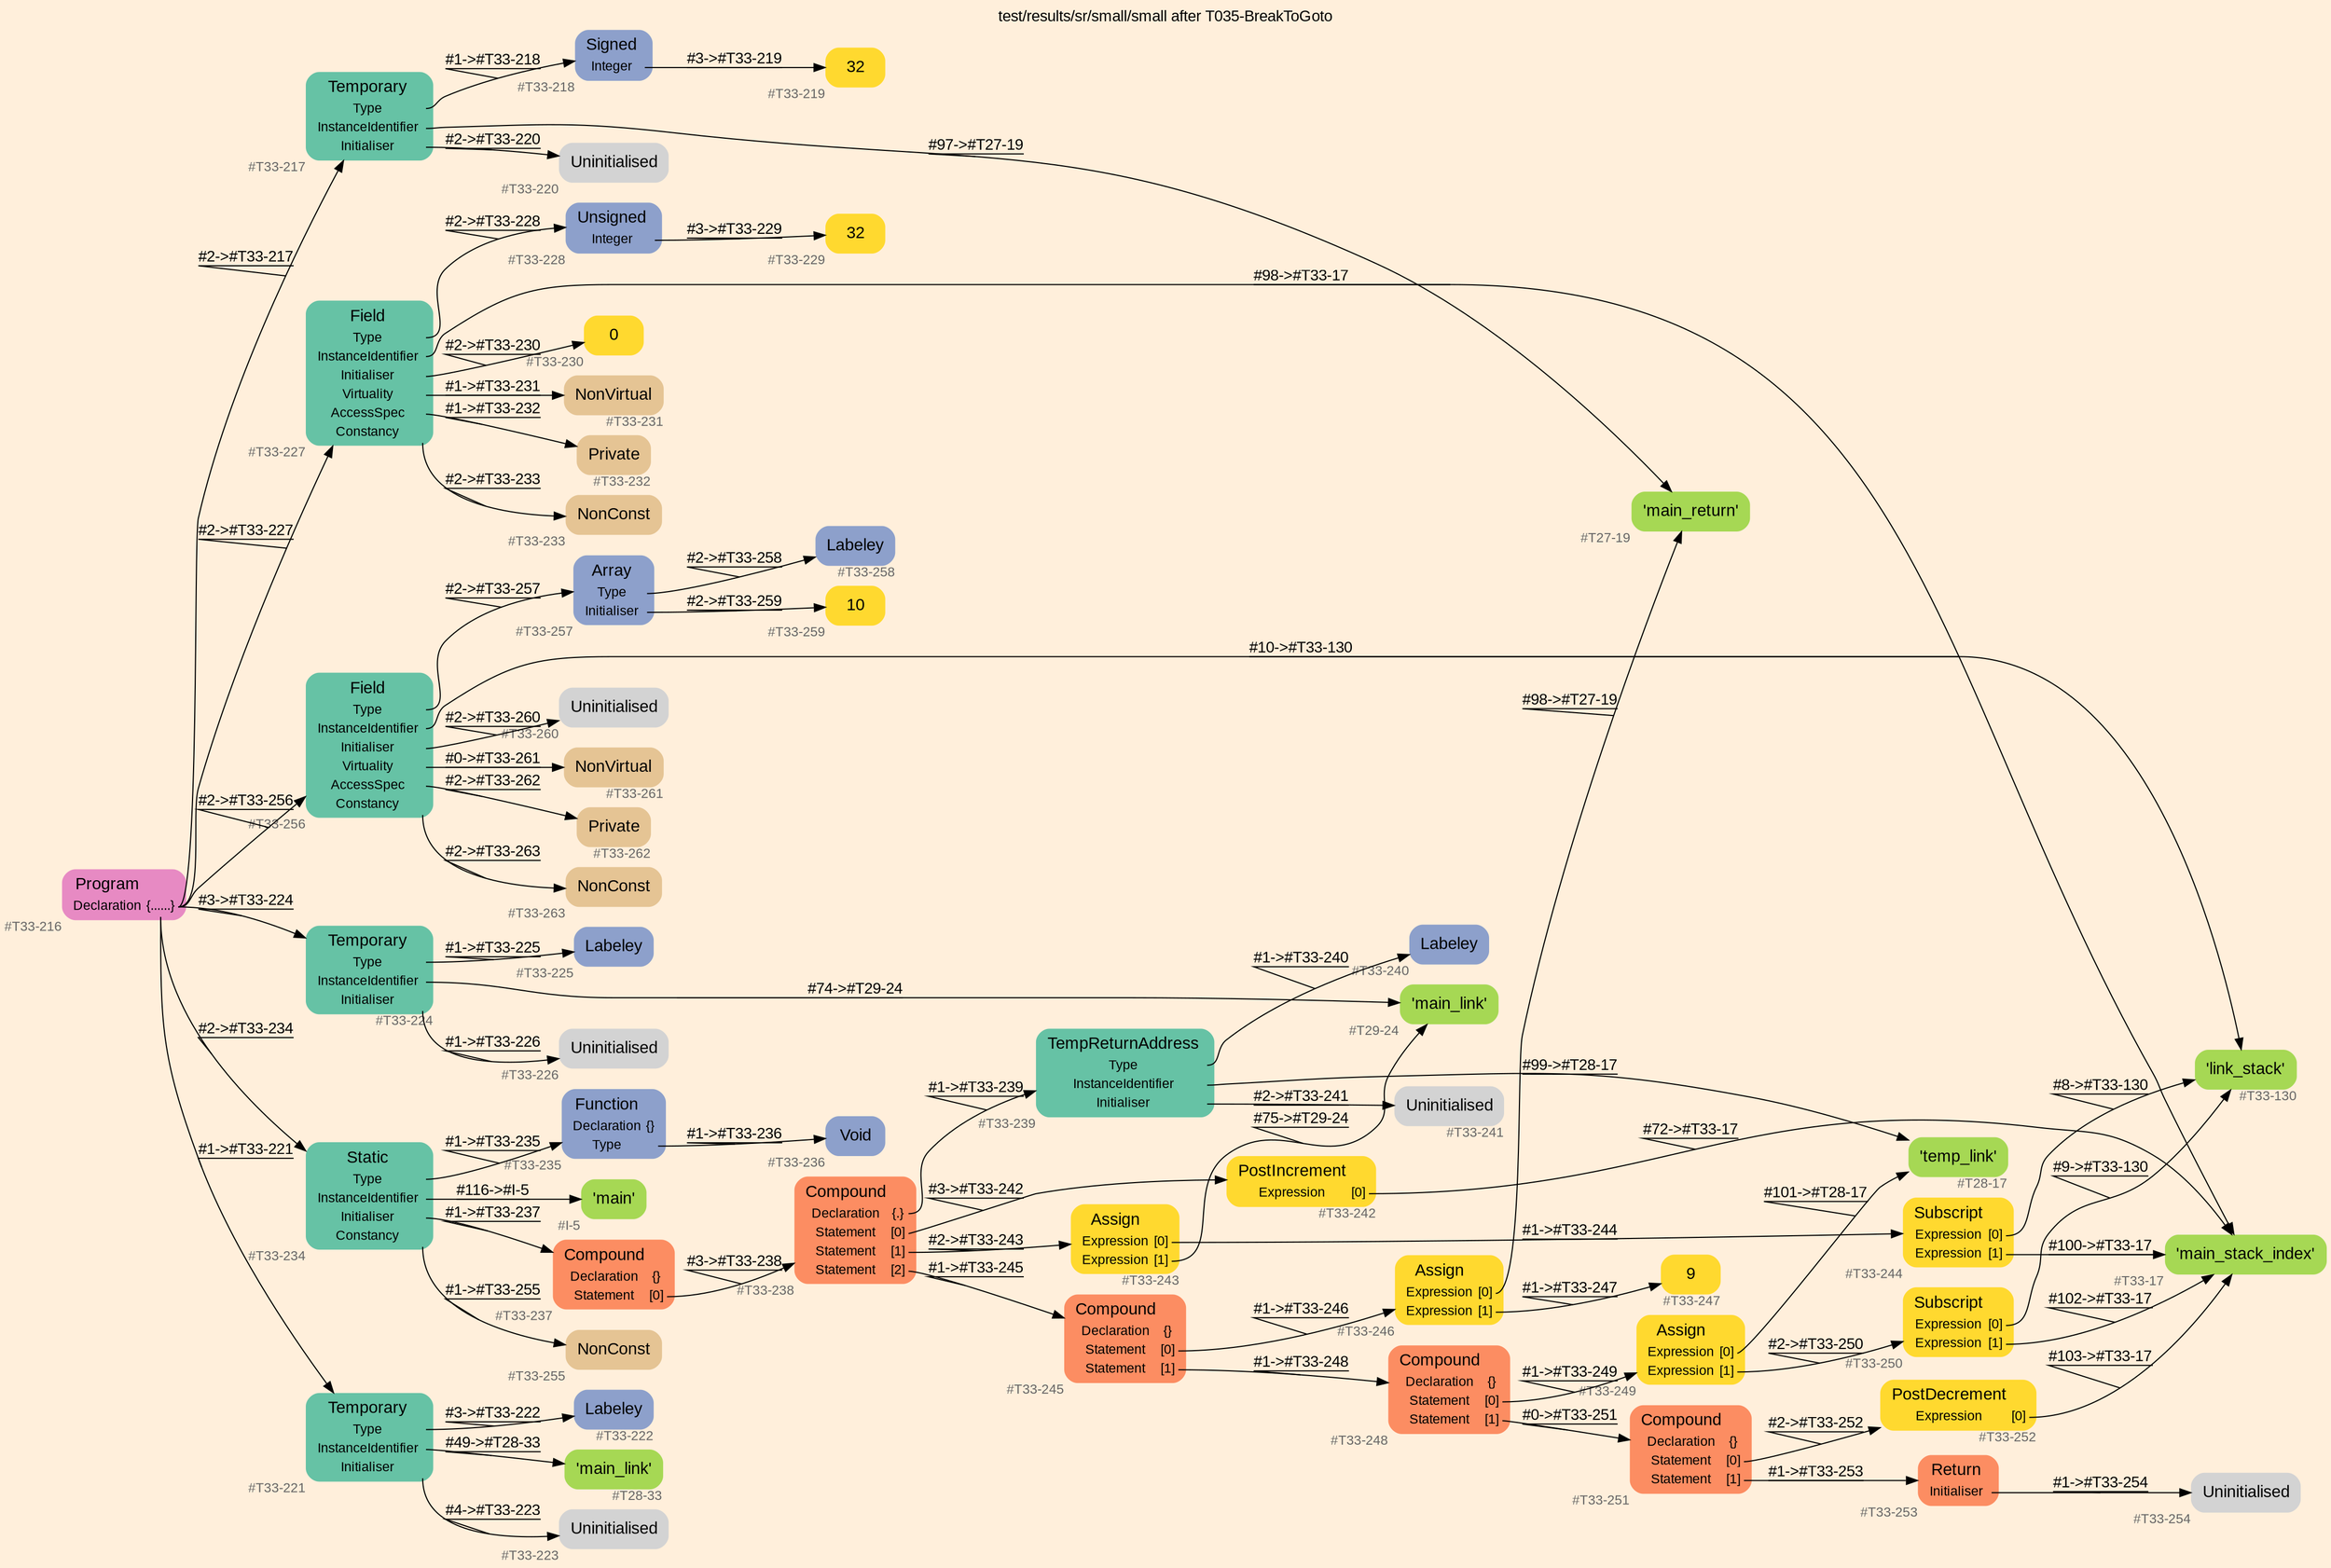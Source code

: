 digraph "test/results/sr/small/small after T035-BreakToGoto" {
label = "test/results/sr/small/small after T035-BreakToGoto"
labelloc = t
graph [
    rankdir = "LR"
    ranksep = 0.3
    bgcolor = antiquewhite1
    color = black
    fontcolor = black
    fontname = "Arial"
];
node [
    fontname = "Arial"
];
edge [
    fontname = "Arial"
];

// -------------------- node figure --------------------
// -------- block #T33-216 ----------
"#T33-216" [
    fillcolor = "/set28/4"
    xlabel = "#T33-216"
    fontsize = "12"
    fontcolor = grey40
    shape = "plaintext"
    label = <<TABLE BORDER="0" CELLBORDER="0" CELLSPACING="0">
     <TR><TD><FONT COLOR="black" POINT-SIZE="15">Program</FONT></TD></TR>
     <TR><TD><FONT COLOR="black" POINT-SIZE="12">Declaration</FONT></TD><TD PORT="port0"><FONT COLOR="black" POINT-SIZE="12">{......}</FONT></TD></TR>
    </TABLE>>
    style = "rounded,filled"
];

// -------- block #T33-217 ----------
"#T33-217" [
    fillcolor = "/set28/1"
    xlabel = "#T33-217"
    fontsize = "12"
    fontcolor = grey40
    shape = "plaintext"
    label = <<TABLE BORDER="0" CELLBORDER="0" CELLSPACING="0">
     <TR><TD><FONT COLOR="black" POINT-SIZE="15">Temporary</FONT></TD></TR>
     <TR><TD><FONT COLOR="black" POINT-SIZE="12">Type</FONT></TD><TD PORT="port0"></TD></TR>
     <TR><TD><FONT COLOR="black" POINT-SIZE="12">InstanceIdentifier</FONT></TD><TD PORT="port1"></TD></TR>
     <TR><TD><FONT COLOR="black" POINT-SIZE="12">Initialiser</FONT></TD><TD PORT="port2"></TD></TR>
    </TABLE>>
    style = "rounded,filled"
];

// -------- block #T33-218 ----------
"#T33-218" [
    fillcolor = "/set28/3"
    xlabel = "#T33-218"
    fontsize = "12"
    fontcolor = grey40
    shape = "plaintext"
    label = <<TABLE BORDER="0" CELLBORDER="0" CELLSPACING="0">
     <TR><TD><FONT COLOR="black" POINT-SIZE="15">Signed</FONT></TD></TR>
     <TR><TD><FONT COLOR="black" POINT-SIZE="12">Integer</FONT></TD><TD PORT="port0"></TD></TR>
    </TABLE>>
    style = "rounded,filled"
];

// -------- block #T33-219 ----------
"#T33-219" [
    fillcolor = "/set28/6"
    xlabel = "#T33-219"
    fontsize = "12"
    fontcolor = grey40
    shape = "plaintext"
    label = <<TABLE BORDER="0" CELLBORDER="0" CELLSPACING="0">
     <TR><TD><FONT COLOR="black" POINT-SIZE="15">32</FONT></TD></TR>
    </TABLE>>
    style = "rounded,filled"
];

// -------- block #T27-19 ----------
"#T27-19" [
    fillcolor = "/set28/5"
    xlabel = "#T27-19"
    fontsize = "12"
    fontcolor = grey40
    shape = "plaintext"
    label = <<TABLE BORDER="0" CELLBORDER="0" CELLSPACING="0">
     <TR><TD><FONT COLOR="black" POINT-SIZE="15">'main_return'</FONT></TD></TR>
    </TABLE>>
    style = "rounded,filled"
];

// -------- block #T33-220 ----------
"#T33-220" [
    xlabel = "#T33-220"
    fontsize = "12"
    fontcolor = grey40
    shape = "plaintext"
    label = <<TABLE BORDER="0" CELLBORDER="0" CELLSPACING="0">
     <TR><TD><FONT COLOR="black" POINT-SIZE="15">Uninitialised</FONT></TD></TR>
    </TABLE>>
    style = "rounded,filled"
];

// -------- block #T33-221 ----------
"#T33-221" [
    fillcolor = "/set28/1"
    xlabel = "#T33-221"
    fontsize = "12"
    fontcolor = grey40
    shape = "plaintext"
    label = <<TABLE BORDER="0" CELLBORDER="0" CELLSPACING="0">
     <TR><TD><FONT COLOR="black" POINT-SIZE="15">Temporary</FONT></TD></TR>
     <TR><TD><FONT COLOR="black" POINT-SIZE="12">Type</FONT></TD><TD PORT="port0"></TD></TR>
     <TR><TD><FONT COLOR="black" POINT-SIZE="12">InstanceIdentifier</FONT></TD><TD PORT="port1"></TD></TR>
     <TR><TD><FONT COLOR="black" POINT-SIZE="12">Initialiser</FONT></TD><TD PORT="port2"></TD></TR>
    </TABLE>>
    style = "rounded,filled"
];

// -------- block #T33-222 ----------
"#T33-222" [
    fillcolor = "/set28/3"
    xlabel = "#T33-222"
    fontsize = "12"
    fontcolor = grey40
    shape = "plaintext"
    label = <<TABLE BORDER="0" CELLBORDER="0" CELLSPACING="0">
     <TR><TD><FONT COLOR="black" POINT-SIZE="15">Labeley</FONT></TD></TR>
    </TABLE>>
    style = "rounded,filled"
];

// -------- block #T28-33 ----------
"#T28-33" [
    fillcolor = "/set28/5"
    xlabel = "#T28-33"
    fontsize = "12"
    fontcolor = grey40
    shape = "plaintext"
    label = <<TABLE BORDER="0" CELLBORDER="0" CELLSPACING="0">
     <TR><TD><FONT COLOR="black" POINT-SIZE="15">'main_link'</FONT></TD></TR>
    </TABLE>>
    style = "rounded,filled"
];

// -------- block #T33-223 ----------
"#T33-223" [
    xlabel = "#T33-223"
    fontsize = "12"
    fontcolor = grey40
    shape = "plaintext"
    label = <<TABLE BORDER="0" CELLBORDER="0" CELLSPACING="0">
     <TR><TD><FONT COLOR="black" POINT-SIZE="15">Uninitialised</FONT></TD></TR>
    </TABLE>>
    style = "rounded,filled"
];

// -------- block #T33-224 ----------
"#T33-224" [
    fillcolor = "/set28/1"
    xlabel = "#T33-224"
    fontsize = "12"
    fontcolor = grey40
    shape = "plaintext"
    label = <<TABLE BORDER="0" CELLBORDER="0" CELLSPACING="0">
     <TR><TD><FONT COLOR="black" POINT-SIZE="15">Temporary</FONT></TD></TR>
     <TR><TD><FONT COLOR="black" POINT-SIZE="12">Type</FONT></TD><TD PORT="port0"></TD></TR>
     <TR><TD><FONT COLOR="black" POINT-SIZE="12">InstanceIdentifier</FONT></TD><TD PORT="port1"></TD></TR>
     <TR><TD><FONT COLOR="black" POINT-SIZE="12">Initialiser</FONT></TD><TD PORT="port2"></TD></TR>
    </TABLE>>
    style = "rounded,filled"
];

// -------- block #T33-225 ----------
"#T33-225" [
    fillcolor = "/set28/3"
    xlabel = "#T33-225"
    fontsize = "12"
    fontcolor = grey40
    shape = "plaintext"
    label = <<TABLE BORDER="0" CELLBORDER="0" CELLSPACING="0">
     <TR><TD><FONT COLOR="black" POINT-SIZE="15">Labeley</FONT></TD></TR>
    </TABLE>>
    style = "rounded,filled"
];

// -------- block #T29-24 ----------
"#T29-24" [
    fillcolor = "/set28/5"
    xlabel = "#T29-24"
    fontsize = "12"
    fontcolor = grey40
    shape = "plaintext"
    label = <<TABLE BORDER="0" CELLBORDER="0" CELLSPACING="0">
     <TR><TD><FONT COLOR="black" POINT-SIZE="15">'main_link'</FONT></TD></TR>
    </TABLE>>
    style = "rounded,filled"
];

// -------- block #T33-226 ----------
"#T33-226" [
    xlabel = "#T33-226"
    fontsize = "12"
    fontcolor = grey40
    shape = "plaintext"
    label = <<TABLE BORDER="0" CELLBORDER="0" CELLSPACING="0">
     <TR><TD><FONT COLOR="black" POINT-SIZE="15">Uninitialised</FONT></TD></TR>
    </TABLE>>
    style = "rounded,filled"
];

// -------- block #T33-227 ----------
"#T33-227" [
    fillcolor = "/set28/1"
    xlabel = "#T33-227"
    fontsize = "12"
    fontcolor = grey40
    shape = "plaintext"
    label = <<TABLE BORDER="0" CELLBORDER="0" CELLSPACING="0">
     <TR><TD><FONT COLOR="black" POINT-SIZE="15">Field</FONT></TD></TR>
     <TR><TD><FONT COLOR="black" POINT-SIZE="12">Type</FONT></TD><TD PORT="port0"></TD></TR>
     <TR><TD><FONT COLOR="black" POINT-SIZE="12">InstanceIdentifier</FONT></TD><TD PORT="port1"></TD></TR>
     <TR><TD><FONT COLOR="black" POINT-SIZE="12">Initialiser</FONT></TD><TD PORT="port2"></TD></TR>
     <TR><TD><FONT COLOR="black" POINT-SIZE="12">Virtuality</FONT></TD><TD PORT="port3"></TD></TR>
     <TR><TD><FONT COLOR="black" POINT-SIZE="12">AccessSpec</FONT></TD><TD PORT="port4"></TD></TR>
     <TR><TD><FONT COLOR="black" POINT-SIZE="12">Constancy</FONT></TD><TD PORT="port5"></TD></TR>
    </TABLE>>
    style = "rounded,filled"
];

// -------- block #T33-228 ----------
"#T33-228" [
    fillcolor = "/set28/3"
    xlabel = "#T33-228"
    fontsize = "12"
    fontcolor = grey40
    shape = "plaintext"
    label = <<TABLE BORDER="0" CELLBORDER="0" CELLSPACING="0">
     <TR><TD><FONT COLOR="black" POINT-SIZE="15">Unsigned</FONT></TD></TR>
     <TR><TD><FONT COLOR="black" POINT-SIZE="12">Integer</FONT></TD><TD PORT="port0"></TD></TR>
    </TABLE>>
    style = "rounded,filled"
];

// -------- block #T33-229 ----------
"#T33-229" [
    fillcolor = "/set28/6"
    xlabel = "#T33-229"
    fontsize = "12"
    fontcolor = grey40
    shape = "plaintext"
    label = <<TABLE BORDER="0" CELLBORDER="0" CELLSPACING="0">
     <TR><TD><FONT COLOR="black" POINT-SIZE="15">32</FONT></TD></TR>
    </TABLE>>
    style = "rounded,filled"
];

// -------- block #T33-17 ----------
"#T33-17" [
    fillcolor = "/set28/5"
    xlabel = "#T33-17"
    fontsize = "12"
    fontcolor = grey40
    shape = "plaintext"
    label = <<TABLE BORDER="0" CELLBORDER="0" CELLSPACING="0">
     <TR><TD><FONT COLOR="black" POINT-SIZE="15">'main_stack_index'</FONT></TD></TR>
    </TABLE>>
    style = "rounded,filled"
];

// -------- block #T33-230 ----------
"#T33-230" [
    fillcolor = "/set28/6"
    xlabel = "#T33-230"
    fontsize = "12"
    fontcolor = grey40
    shape = "plaintext"
    label = <<TABLE BORDER="0" CELLBORDER="0" CELLSPACING="0">
     <TR><TD><FONT COLOR="black" POINT-SIZE="15">0</FONT></TD></TR>
    </TABLE>>
    style = "rounded,filled"
];

// -------- block #T33-231 ----------
"#T33-231" [
    fillcolor = "/set28/7"
    xlabel = "#T33-231"
    fontsize = "12"
    fontcolor = grey40
    shape = "plaintext"
    label = <<TABLE BORDER="0" CELLBORDER="0" CELLSPACING="0">
     <TR><TD><FONT COLOR="black" POINT-SIZE="15">NonVirtual</FONT></TD></TR>
    </TABLE>>
    style = "rounded,filled"
];

// -------- block #T33-232 ----------
"#T33-232" [
    fillcolor = "/set28/7"
    xlabel = "#T33-232"
    fontsize = "12"
    fontcolor = grey40
    shape = "plaintext"
    label = <<TABLE BORDER="0" CELLBORDER="0" CELLSPACING="0">
     <TR><TD><FONT COLOR="black" POINT-SIZE="15">Private</FONT></TD></TR>
    </TABLE>>
    style = "rounded,filled"
];

// -------- block #T33-233 ----------
"#T33-233" [
    fillcolor = "/set28/7"
    xlabel = "#T33-233"
    fontsize = "12"
    fontcolor = grey40
    shape = "plaintext"
    label = <<TABLE BORDER="0" CELLBORDER="0" CELLSPACING="0">
     <TR><TD><FONT COLOR="black" POINT-SIZE="15">NonConst</FONT></TD></TR>
    </TABLE>>
    style = "rounded,filled"
];

// -------- block #T33-234 ----------
"#T33-234" [
    fillcolor = "/set28/1"
    xlabel = "#T33-234"
    fontsize = "12"
    fontcolor = grey40
    shape = "plaintext"
    label = <<TABLE BORDER="0" CELLBORDER="0" CELLSPACING="0">
     <TR><TD><FONT COLOR="black" POINT-SIZE="15">Static</FONT></TD></TR>
     <TR><TD><FONT COLOR="black" POINT-SIZE="12">Type</FONT></TD><TD PORT="port0"></TD></TR>
     <TR><TD><FONT COLOR="black" POINT-SIZE="12">InstanceIdentifier</FONT></TD><TD PORT="port1"></TD></TR>
     <TR><TD><FONT COLOR="black" POINT-SIZE="12">Initialiser</FONT></TD><TD PORT="port2"></TD></TR>
     <TR><TD><FONT COLOR="black" POINT-SIZE="12">Constancy</FONT></TD><TD PORT="port3"></TD></TR>
    </TABLE>>
    style = "rounded,filled"
];

// -------- block #T33-235 ----------
"#T33-235" [
    fillcolor = "/set28/3"
    xlabel = "#T33-235"
    fontsize = "12"
    fontcolor = grey40
    shape = "plaintext"
    label = <<TABLE BORDER="0" CELLBORDER="0" CELLSPACING="0">
     <TR><TD><FONT COLOR="black" POINT-SIZE="15">Function</FONT></TD></TR>
     <TR><TD><FONT COLOR="black" POINT-SIZE="12">Declaration</FONT></TD><TD PORT="port0"><FONT COLOR="black" POINT-SIZE="12">{}</FONT></TD></TR>
     <TR><TD><FONT COLOR="black" POINT-SIZE="12">Type</FONT></TD><TD PORT="port1"></TD></TR>
    </TABLE>>
    style = "rounded,filled"
];

// -------- block #T33-236 ----------
"#T33-236" [
    fillcolor = "/set28/3"
    xlabel = "#T33-236"
    fontsize = "12"
    fontcolor = grey40
    shape = "plaintext"
    label = <<TABLE BORDER="0" CELLBORDER="0" CELLSPACING="0">
     <TR><TD><FONT COLOR="black" POINT-SIZE="15">Void</FONT></TD></TR>
    </TABLE>>
    style = "rounded,filled"
];

// -------- block #I-5 ----------
"#I-5" [
    fillcolor = "/set28/5"
    xlabel = "#I-5"
    fontsize = "12"
    fontcolor = grey40
    shape = "plaintext"
    label = <<TABLE BORDER="0" CELLBORDER="0" CELLSPACING="0">
     <TR><TD><FONT COLOR="black" POINT-SIZE="15">'main'</FONT></TD></TR>
    </TABLE>>
    style = "rounded,filled"
];

// -------- block #T33-237 ----------
"#T33-237" [
    fillcolor = "/set28/2"
    xlabel = "#T33-237"
    fontsize = "12"
    fontcolor = grey40
    shape = "plaintext"
    label = <<TABLE BORDER="0" CELLBORDER="0" CELLSPACING="0">
     <TR><TD><FONT COLOR="black" POINT-SIZE="15">Compound</FONT></TD></TR>
     <TR><TD><FONT COLOR="black" POINT-SIZE="12">Declaration</FONT></TD><TD PORT="port0"><FONT COLOR="black" POINT-SIZE="12">{}</FONT></TD></TR>
     <TR><TD><FONT COLOR="black" POINT-SIZE="12">Statement</FONT></TD><TD PORT="port1"><FONT COLOR="black" POINT-SIZE="12">[0]</FONT></TD></TR>
    </TABLE>>
    style = "rounded,filled"
];

// -------- block #T33-238 ----------
"#T33-238" [
    fillcolor = "/set28/2"
    xlabel = "#T33-238"
    fontsize = "12"
    fontcolor = grey40
    shape = "plaintext"
    label = <<TABLE BORDER="0" CELLBORDER="0" CELLSPACING="0">
     <TR><TD><FONT COLOR="black" POINT-SIZE="15">Compound</FONT></TD></TR>
     <TR><TD><FONT COLOR="black" POINT-SIZE="12">Declaration</FONT></TD><TD PORT="port0"><FONT COLOR="black" POINT-SIZE="12">{.}</FONT></TD></TR>
     <TR><TD><FONT COLOR="black" POINT-SIZE="12">Statement</FONT></TD><TD PORT="port1"><FONT COLOR="black" POINT-SIZE="12">[0]</FONT></TD></TR>
     <TR><TD><FONT COLOR="black" POINT-SIZE="12">Statement</FONT></TD><TD PORT="port2"><FONT COLOR="black" POINT-SIZE="12">[1]</FONT></TD></TR>
     <TR><TD><FONT COLOR="black" POINT-SIZE="12">Statement</FONT></TD><TD PORT="port3"><FONT COLOR="black" POINT-SIZE="12">[2]</FONT></TD></TR>
    </TABLE>>
    style = "rounded,filled"
];

// -------- block #T33-239 ----------
"#T33-239" [
    fillcolor = "/set28/1"
    xlabel = "#T33-239"
    fontsize = "12"
    fontcolor = grey40
    shape = "plaintext"
    label = <<TABLE BORDER="0" CELLBORDER="0" CELLSPACING="0">
     <TR><TD><FONT COLOR="black" POINT-SIZE="15">TempReturnAddress</FONT></TD></TR>
     <TR><TD><FONT COLOR="black" POINT-SIZE="12">Type</FONT></TD><TD PORT="port0"></TD></TR>
     <TR><TD><FONT COLOR="black" POINT-SIZE="12">InstanceIdentifier</FONT></TD><TD PORT="port1"></TD></TR>
     <TR><TD><FONT COLOR="black" POINT-SIZE="12">Initialiser</FONT></TD><TD PORT="port2"></TD></TR>
    </TABLE>>
    style = "rounded,filled"
];

// -------- block #T33-240 ----------
"#T33-240" [
    fillcolor = "/set28/3"
    xlabel = "#T33-240"
    fontsize = "12"
    fontcolor = grey40
    shape = "plaintext"
    label = <<TABLE BORDER="0" CELLBORDER="0" CELLSPACING="0">
     <TR><TD><FONT COLOR="black" POINT-SIZE="15">Labeley</FONT></TD></TR>
    </TABLE>>
    style = "rounded,filled"
];

// -------- block #T28-17 ----------
"#T28-17" [
    fillcolor = "/set28/5"
    xlabel = "#T28-17"
    fontsize = "12"
    fontcolor = grey40
    shape = "plaintext"
    label = <<TABLE BORDER="0" CELLBORDER="0" CELLSPACING="0">
     <TR><TD><FONT COLOR="black" POINT-SIZE="15">'temp_link'</FONT></TD></TR>
    </TABLE>>
    style = "rounded,filled"
];

// -------- block #T33-241 ----------
"#T33-241" [
    xlabel = "#T33-241"
    fontsize = "12"
    fontcolor = grey40
    shape = "plaintext"
    label = <<TABLE BORDER="0" CELLBORDER="0" CELLSPACING="0">
     <TR><TD><FONT COLOR="black" POINT-SIZE="15">Uninitialised</FONT></TD></TR>
    </TABLE>>
    style = "rounded,filled"
];

// -------- block #T33-242 ----------
"#T33-242" [
    fillcolor = "/set28/6"
    xlabel = "#T33-242"
    fontsize = "12"
    fontcolor = grey40
    shape = "plaintext"
    label = <<TABLE BORDER="0" CELLBORDER="0" CELLSPACING="0">
     <TR><TD><FONT COLOR="black" POINT-SIZE="15">PostIncrement</FONT></TD></TR>
     <TR><TD><FONT COLOR="black" POINT-SIZE="12">Expression</FONT></TD><TD PORT="port0"><FONT COLOR="black" POINT-SIZE="12">[0]</FONT></TD></TR>
    </TABLE>>
    style = "rounded,filled"
];

// -------- block #T33-243 ----------
"#T33-243" [
    fillcolor = "/set28/6"
    xlabel = "#T33-243"
    fontsize = "12"
    fontcolor = grey40
    shape = "plaintext"
    label = <<TABLE BORDER="0" CELLBORDER="0" CELLSPACING="0">
     <TR><TD><FONT COLOR="black" POINT-SIZE="15">Assign</FONT></TD></TR>
     <TR><TD><FONT COLOR="black" POINT-SIZE="12">Expression</FONT></TD><TD PORT="port0"><FONT COLOR="black" POINT-SIZE="12">[0]</FONT></TD></TR>
     <TR><TD><FONT COLOR="black" POINT-SIZE="12">Expression</FONT></TD><TD PORT="port1"><FONT COLOR="black" POINT-SIZE="12">[1]</FONT></TD></TR>
    </TABLE>>
    style = "rounded,filled"
];

// -------- block #T33-244 ----------
"#T33-244" [
    fillcolor = "/set28/6"
    xlabel = "#T33-244"
    fontsize = "12"
    fontcolor = grey40
    shape = "plaintext"
    label = <<TABLE BORDER="0" CELLBORDER="0" CELLSPACING="0">
     <TR><TD><FONT COLOR="black" POINT-SIZE="15">Subscript</FONT></TD></TR>
     <TR><TD><FONT COLOR="black" POINT-SIZE="12">Expression</FONT></TD><TD PORT="port0"><FONT COLOR="black" POINT-SIZE="12">[0]</FONT></TD></TR>
     <TR><TD><FONT COLOR="black" POINT-SIZE="12">Expression</FONT></TD><TD PORT="port1"><FONT COLOR="black" POINT-SIZE="12">[1]</FONT></TD></TR>
    </TABLE>>
    style = "rounded,filled"
];

// -------- block #T33-130 ----------
"#T33-130" [
    fillcolor = "/set28/5"
    xlabel = "#T33-130"
    fontsize = "12"
    fontcolor = grey40
    shape = "plaintext"
    label = <<TABLE BORDER="0" CELLBORDER="0" CELLSPACING="0">
     <TR><TD><FONT COLOR="black" POINT-SIZE="15">'link_stack'</FONT></TD></TR>
    </TABLE>>
    style = "rounded,filled"
];

// -------- block #T33-245 ----------
"#T33-245" [
    fillcolor = "/set28/2"
    xlabel = "#T33-245"
    fontsize = "12"
    fontcolor = grey40
    shape = "plaintext"
    label = <<TABLE BORDER="0" CELLBORDER="0" CELLSPACING="0">
     <TR><TD><FONT COLOR="black" POINT-SIZE="15">Compound</FONT></TD></TR>
     <TR><TD><FONT COLOR="black" POINT-SIZE="12">Declaration</FONT></TD><TD PORT="port0"><FONT COLOR="black" POINT-SIZE="12">{}</FONT></TD></TR>
     <TR><TD><FONT COLOR="black" POINT-SIZE="12">Statement</FONT></TD><TD PORT="port1"><FONT COLOR="black" POINT-SIZE="12">[0]</FONT></TD></TR>
     <TR><TD><FONT COLOR="black" POINT-SIZE="12">Statement</FONT></TD><TD PORT="port2"><FONT COLOR="black" POINT-SIZE="12">[1]</FONT></TD></TR>
    </TABLE>>
    style = "rounded,filled"
];

// -------- block #T33-246 ----------
"#T33-246" [
    fillcolor = "/set28/6"
    xlabel = "#T33-246"
    fontsize = "12"
    fontcolor = grey40
    shape = "plaintext"
    label = <<TABLE BORDER="0" CELLBORDER="0" CELLSPACING="0">
     <TR><TD><FONT COLOR="black" POINT-SIZE="15">Assign</FONT></TD></TR>
     <TR><TD><FONT COLOR="black" POINT-SIZE="12">Expression</FONT></TD><TD PORT="port0"><FONT COLOR="black" POINT-SIZE="12">[0]</FONT></TD></TR>
     <TR><TD><FONT COLOR="black" POINT-SIZE="12">Expression</FONT></TD><TD PORT="port1"><FONT COLOR="black" POINT-SIZE="12">[1]</FONT></TD></TR>
    </TABLE>>
    style = "rounded,filled"
];

// -------- block #T33-247 ----------
"#T33-247" [
    fillcolor = "/set28/6"
    xlabel = "#T33-247"
    fontsize = "12"
    fontcolor = grey40
    shape = "plaintext"
    label = <<TABLE BORDER="0" CELLBORDER="0" CELLSPACING="0">
     <TR><TD><FONT COLOR="black" POINT-SIZE="15">9</FONT></TD></TR>
    </TABLE>>
    style = "rounded,filled"
];

// -------- block #T33-248 ----------
"#T33-248" [
    fillcolor = "/set28/2"
    xlabel = "#T33-248"
    fontsize = "12"
    fontcolor = grey40
    shape = "plaintext"
    label = <<TABLE BORDER="0" CELLBORDER="0" CELLSPACING="0">
     <TR><TD><FONT COLOR="black" POINT-SIZE="15">Compound</FONT></TD></TR>
     <TR><TD><FONT COLOR="black" POINT-SIZE="12">Declaration</FONT></TD><TD PORT="port0"><FONT COLOR="black" POINT-SIZE="12">{}</FONT></TD></TR>
     <TR><TD><FONT COLOR="black" POINT-SIZE="12">Statement</FONT></TD><TD PORT="port1"><FONT COLOR="black" POINT-SIZE="12">[0]</FONT></TD></TR>
     <TR><TD><FONT COLOR="black" POINT-SIZE="12">Statement</FONT></TD><TD PORT="port2"><FONT COLOR="black" POINT-SIZE="12">[1]</FONT></TD></TR>
    </TABLE>>
    style = "rounded,filled"
];

// -------- block #T33-249 ----------
"#T33-249" [
    fillcolor = "/set28/6"
    xlabel = "#T33-249"
    fontsize = "12"
    fontcolor = grey40
    shape = "plaintext"
    label = <<TABLE BORDER="0" CELLBORDER="0" CELLSPACING="0">
     <TR><TD><FONT COLOR="black" POINT-SIZE="15">Assign</FONT></TD></TR>
     <TR><TD><FONT COLOR="black" POINT-SIZE="12">Expression</FONT></TD><TD PORT="port0"><FONT COLOR="black" POINT-SIZE="12">[0]</FONT></TD></TR>
     <TR><TD><FONT COLOR="black" POINT-SIZE="12">Expression</FONT></TD><TD PORT="port1"><FONT COLOR="black" POINT-SIZE="12">[1]</FONT></TD></TR>
    </TABLE>>
    style = "rounded,filled"
];

// -------- block #T33-250 ----------
"#T33-250" [
    fillcolor = "/set28/6"
    xlabel = "#T33-250"
    fontsize = "12"
    fontcolor = grey40
    shape = "plaintext"
    label = <<TABLE BORDER="0" CELLBORDER="0" CELLSPACING="0">
     <TR><TD><FONT COLOR="black" POINT-SIZE="15">Subscript</FONT></TD></TR>
     <TR><TD><FONT COLOR="black" POINT-SIZE="12">Expression</FONT></TD><TD PORT="port0"><FONT COLOR="black" POINT-SIZE="12">[0]</FONT></TD></TR>
     <TR><TD><FONT COLOR="black" POINT-SIZE="12">Expression</FONT></TD><TD PORT="port1"><FONT COLOR="black" POINT-SIZE="12">[1]</FONT></TD></TR>
    </TABLE>>
    style = "rounded,filled"
];

// -------- block #T33-251 ----------
"#T33-251" [
    fillcolor = "/set28/2"
    xlabel = "#T33-251"
    fontsize = "12"
    fontcolor = grey40
    shape = "plaintext"
    label = <<TABLE BORDER="0" CELLBORDER="0" CELLSPACING="0">
     <TR><TD><FONT COLOR="black" POINT-SIZE="15">Compound</FONT></TD></TR>
     <TR><TD><FONT COLOR="black" POINT-SIZE="12">Declaration</FONT></TD><TD PORT="port0"><FONT COLOR="black" POINT-SIZE="12">{}</FONT></TD></TR>
     <TR><TD><FONT COLOR="black" POINT-SIZE="12">Statement</FONT></TD><TD PORT="port1"><FONT COLOR="black" POINT-SIZE="12">[0]</FONT></TD></TR>
     <TR><TD><FONT COLOR="black" POINT-SIZE="12">Statement</FONT></TD><TD PORT="port2"><FONT COLOR="black" POINT-SIZE="12">[1]</FONT></TD></TR>
    </TABLE>>
    style = "rounded,filled"
];

// -------- block #T33-252 ----------
"#T33-252" [
    fillcolor = "/set28/6"
    xlabel = "#T33-252"
    fontsize = "12"
    fontcolor = grey40
    shape = "plaintext"
    label = <<TABLE BORDER="0" CELLBORDER="0" CELLSPACING="0">
     <TR><TD><FONT COLOR="black" POINT-SIZE="15">PostDecrement</FONT></TD></TR>
     <TR><TD><FONT COLOR="black" POINT-SIZE="12">Expression</FONT></TD><TD PORT="port0"><FONT COLOR="black" POINT-SIZE="12">[0]</FONT></TD></TR>
    </TABLE>>
    style = "rounded,filled"
];

// -------- block #T33-253 ----------
"#T33-253" [
    fillcolor = "/set28/2"
    xlabel = "#T33-253"
    fontsize = "12"
    fontcolor = grey40
    shape = "plaintext"
    label = <<TABLE BORDER="0" CELLBORDER="0" CELLSPACING="0">
     <TR><TD><FONT COLOR="black" POINT-SIZE="15">Return</FONT></TD></TR>
     <TR><TD><FONT COLOR="black" POINT-SIZE="12">Initialiser</FONT></TD><TD PORT="port0"></TD></TR>
    </TABLE>>
    style = "rounded,filled"
];

// -------- block #T33-254 ----------
"#T33-254" [
    xlabel = "#T33-254"
    fontsize = "12"
    fontcolor = grey40
    shape = "plaintext"
    label = <<TABLE BORDER="0" CELLBORDER="0" CELLSPACING="0">
     <TR><TD><FONT COLOR="black" POINT-SIZE="15">Uninitialised</FONT></TD></TR>
    </TABLE>>
    style = "rounded,filled"
];

// -------- block #T33-255 ----------
"#T33-255" [
    fillcolor = "/set28/7"
    xlabel = "#T33-255"
    fontsize = "12"
    fontcolor = grey40
    shape = "plaintext"
    label = <<TABLE BORDER="0" CELLBORDER="0" CELLSPACING="0">
     <TR><TD><FONT COLOR="black" POINT-SIZE="15">NonConst</FONT></TD></TR>
    </TABLE>>
    style = "rounded,filled"
];

// -------- block #T33-256 ----------
"#T33-256" [
    fillcolor = "/set28/1"
    xlabel = "#T33-256"
    fontsize = "12"
    fontcolor = grey40
    shape = "plaintext"
    label = <<TABLE BORDER="0" CELLBORDER="0" CELLSPACING="0">
     <TR><TD><FONT COLOR="black" POINT-SIZE="15">Field</FONT></TD></TR>
     <TR><TD><FONT COLOR="black" POINT-SIZE="12">Type</FONT></TD><TD PORT="port0"></TD></TR>
     <TR><TD><FONT COLOR="black" POINT-SIZE="12">InstanceIdentifier</FONT></TD><TD PORT="port1"></TD></TR>
     <TR><TD><FONT COLOR="black" POINT-SIZE="12">Initialiser</FONT></TD><TD PORT="port2"></TD></TR>
     <TR><TD><FONT COLOR="black" POINT-SIZE="12">Virtuality</FONT></TD><TD PORT="port3"></TD></TR>
     <TR><TD><FONT COLOR="black" POINT-SIZE="12">AccessSpec</FONT></TD><TD PORT="port4"></TD></TR>
     <TR><TD><FONT COLOR="black" POINT-SIZE="12">Constancy</FONT></TD><TD PORT="port5"></TD></TR>
    </TABLE>>
    style = "rounded,filled"
];

// -------- block #T33-257 ----------
"#T33-257" [
    fillcolor = "/set28/3"
    xlabel = "#T33-257"
    fontsize = "12"
    fontcolor = grey40
    shape = "plaintext"
    label = <<TABLE BORDER="0" CELLBORDER="0" CELLSPACING="0">
     <TR><TD><FONT COLOR="black" POINT-SIZE="15">Array</FONT></TD></TR>
     <TR><TD><FONT COLOR="black" POINT-SIZE="12">Type</FONT></TD><TD PORT="port0"></TD></TR>
     <TR><TD><FONT COLOR="black" POINT-SIZE="12">Initialiser</FONT></TD><TD PORT="port1"></TD></TR>
    </TABLE>>
    style = "rounded,filled"
];

// -------- block #T33-258 ----------
"#T33-258" [
    fillcolor = "/set28/3"
    xlabel = "#T33-258"
    fontsize = "12"
    fontcolor = grey40
    shape = "plaintext"
    label = <<TABLE BORDER="0" CELLBORDER="0" CELLSPACING="0">
     <TR><TD><FONT COLOR="black" POINT-SIZE="15">Labeley</FONT></TD></TR>
    </TABLE>>
    style = "rounded,filled"
];

// -------- block #T33-259 ----------
"#T33-259" [
    fillcolor = "/set28/6"
    xlabel = "#T33-259"
    fontsize = "12"
    fontcolor = grey40
    shape = "plaintext"
    label = <<TABLE BORDER="0" CELLBORDER="0" CELLSPACING="0">
     <TR><TD><FONT COLOR="black" POINT-SIZE="15">10</FONT></TD></TR>
    </TABLE>>
    style = "rounded,filled"
];

// -------- block #T33-260 ----------
"#T33-260" [
    xlabel = "#T33-260"
    fontsize = "12"
    fontcolor = grey40
    shape = "plaintext"
    label = <<TABLE BORDER="0" CELLBORDER="0" CELLSPACING="0">
     <TR><TD><FONT COLOR="black" POINT-SIZE="15">Uninitialised</FONT></TD></TR>
    </TABLE>>
    style = "rounded,filled"
];

// -------- block #T33-261 ----------
"#T33-261" [
    fillcolor = "/set28/7"
    xlabel = "#T33-261"
    fontsize = "12"
    fontcolor = grey40
    shape = "plaintext"
    label = <<TABLE BORDER="0" CELLBORDER="0" CELLSPACING="0">
     <TR><TD><FONT COLOR="black" POINT-SIZE="15">NonVirtual</FONT></TD></TR>
    </TABLE>>
    style = "rounded,filled"
];

// -------- block #T33-262 ----------
"#T33-262" [
    fillcolor = "/set28/7"
    xlabel = "#T33-262"
    fontsize = "12"
    fontcolor = grey40
    shape = "plaintext"
    label = <<TABLE BORDER="0" CELLBORDER="0" CELLSPACING="0">
     <TR><TD><FONT COLOR="black" POINT-SIZE="15">Private</FONT></TD></TR>
    </TABLE>>
    style = "rounded,filled"
];

// -------- block #T33-263 ----------
"#T33-263" [
    fillcolor = "/set28/7"
    xlabel = "#T33-263"
    fontsize = "12"
    fontcolor = grey40
    shape = "plaintext"
    label = <<TABLE BORDER="0" CELLBORDER="0" CELLSPACING="0">
     <TR><TD><FONT COLOR="black" POINT-SIZE="15">NonConst</FONT></TD></TR>
    </TABLE>>
    style = "rounded,filled"
];

"#T33-216":port0 -> "#T33-217" [
    label = "#2-&gt;#T33-217"
    decorate = true
    color = black
    fontcolor = black
];

"#T33-216":port0 -> "#T33-221" [
    label = "#1-&gt;#T33-221"
    decorate = true
    color = black
    fontcolor = black
];

"#T33-216":port0 -> "#T33-224" [
    label = "#3-&gt;#T33-224"
    decorate = true
    color = black
    fontcolor = black
];

"#T33-216":port0 -> "#T33-227" [
    label = "#2-&gt;#T33-227"
    decorate = true
    color = black
    fontcolor = black
];

"#T33-216":port0 -> "#T33-234" [
    label = "#2-&gt;#T33-234"
    decorate = true
    color = black
    fontcolor = black
];

"#T33-216":port0 -> "#T33-256" [
    label = "#2-&gt;#T33-256"
    decorate = true
    color = black
    fontcolor = black
];

"#T33-217":port0 -> "#T33-218" [
    label = "#1-&gt;#T33-218"
    decorate = true
    color = black
    fontcolor = black
];

"#T33-217":port1 -> "#T27-19" [
    label = "#97-&gt;#T27-19"
    decorate = true
    color = black
    fontcolor = black
];

"#T33-217":port2 -> "#T33-220" [
    label = "#2-&gt;#T33-220"
    decorate = true
    color = black
    fontcolor = black
];

"#T33-218":port0 -> "#T33-219" [
    label = "#3-&gt;#T33-219"
    decorate = true
    color = black
    fontcolor = black
];

"#T33-221":port0 -> "#T33-222" [
    label = "#3-&gt;#T33-222"
    decorate = true
    color = black
    fontcolor = black
];

"#T33-221":port1 -> "#T28-33" [
    label = "#49-&gt;#T28-33"
    decorate = true
    color = black
    fontcolor = black
];

"#T33-221":port2 -> "#T33-223" [
    label = "#4-&gt;#T33-223"
    decorate = true
    color = black
    fontcolor = black
];

"#T33-224":port0 -> "#T33-225" [
    label = "#1-&gt;#T33-225"
    decorate = true
    color = black
    fontcolor = black
];

"#T33-224":port1 -> "#T29-24" [
    label = "#74-&gt;#T29-24"
    decorate = true
    color = black
    fontcolor = black
];

"#T33-224":port2 -> "#T33-226" [
    label = "#1-&gt;#T33-226"
    decorate = true
    color = black
    fontcolor = black
];

"#T33-227":port0 -> "#T33-228" [
    label = "#2-&gt;#T33-228"
    decorate = true
    color = black
    fontcolor = black
];

"#T33-227":port1 -> "#T33-17" [
    label = "#98-&gt;#T33-17"
    decorate = true
    color = black
    fontcolor = black
];

"#T33-227":port2 -> "#T33-230" [
    label = "#2-&gt;#T33-230"
    decorate = true
    color = black
    fontcolor = black
];

"#T33-227":port3 -> "#T33-231" [
    label = "#1-&gt;#T33-231"
    decorate = true
    color = black
    fontcolor = black
];

"#T33-227":port4 -> "#T33-232" [
    label = "#1-&gt;#T33-232"
    decorate = true
    color = black
    fontcolor = black
];

"#T33-227":port5 -> "#T33-233" [
    label = "#2-&gt;#T33-233"
    decorate = true
    color = black
    fontcolor = black
];

"#T33-228":port0 -> "#T33-229" [
    label = "#3-&gt;#T33-229"
    decorate = true
    color = black
    fontcolor = black
];

"#T33-234":port0 -> "#T33-235" [
    label = "#1-&gt;#T33-235"
    decorate = true
    color = black
    fontcolor = black
];

"#T33-234":port1 -> "#I-5" [
    label = "#116-&gt;#I-5"
    decorate = true
    color = black
    fontcolor = black
];

"#T33-234":port2 -> "#T33-237" [
    label = "#1-&gt;#T33-237"
    decorate = true
    color = black
    fontcolor = black
];

"#T33-234":port3 -> "#T33-255" [
    label = "#1-&gt;#T33-255"
    decorate = true
    color = black
    fontcolor = black
];

"#T33-235":port1 -> "#T33-236" [
    label = "#1-&gt;#T33-236"
    decorate = true
    color = black
    fontcolor = black
];

"#T33-237":port1 -> "#T33-238" [
    label = "#3-&gt;#T33-238"
    decorate = true
    color = black
    fontcolor = black
];

"#T33-238":port0 -> "#T33-239" [
    label = "#1-&gt;#T33-239"
    decorate = true
    color = black
    fontcolor = black
];

"#T33-238":port1 -> "#T33-242" [
    label = "#3-&gt;#T33-242"
    decorate = true
    color = black
    fontcolor = black
];

"#T33-238":port2 -> "#T33-243" [
    label = "#2-&gt;#T33-243"
    decorate = true
    color = black
    fontcolor = black
];

"#T33-238":port3 -> "#T33-245" [
    label = "#1-&gt;#T33-245"
    decorate = true
    color = black
    fontcolor = black
];

"#T33-239":port0 -> "#T33-240" [
    label = "#1-&gt;#T33-240"
    decorate = true
    color = black
    fontcolor = black
];

"#T33-239":port1 -> "#T28-17" [
    label = "#99-&gt;#T28-17"
    decorate = true
    color = black
    fontcolor = black
];

"#T33-239":port2 -> "#T33-241" [
    label = "#2-&gt;#T33-241"
    decorate = true
    color = black
    fontcolor = black
];

"#T33-242":port0 -> "#T33-17" [
    label = "#72-&gt;#T33-17"
    decorate = true
    color = black
    fontcolor = black
];

"#T33-243":port0 -> "#T33-244" [
    label = "#1-&gt;#T33-244"
    decorate = true
    color = black
    fontcolor = black
];

"#T33-243":port1 -> "#T29-24" [
    label = "#75-&gt;#T29-24"
    decorate = true
    color = black
    fontcolor = black
];

"#T33-244":port0 -> "#T33-130" [
    label = "#8-&gt;#T33-130"
    decorate = true
    color = black
    fontcolor = black
];

"#T33-244":port1 -> "#T33-17" [
    label = "#100-&gt;#T33-17"
    decorate = true
    color = black
    fontcolor = black
];

"#T33-245":port1 -> "#T33-246" [
    label = "#1-&gt;#T33-246"
    decorate = true
    color = black
    fontcolor = black
];

"#T33-245":port2 -> "#T33-248" [
    label = "#1-&gt;#T33-248"
    decorate = true
    color = black
    fontcolor = black
];

"#T33-246":port0 -> "#T27-19" [
    label = "#98-&gt;#T27-19"
    decorate = true
    color = black
    fontcolor = black
];

"#T33-246":port1 -> "#T33-247" [
    label = "#1-&gt;#T33-247"
    decorate = true
    color = black
    fontcolor = black
];

"#T33-248":port1 -> "#T33-249" [
    label = "#1-&gt;#T33-249"
    decorate = true
    color = black
    fontcolor = black
];

"#T33-248":port2 -> "#T33-251" [
    label = "#0-&gt;#T33-251"
    decorate = true
    color = black
    fontcolor = black
];

"#T33-249":port0 -> "#T28-17" [
    label = "#101-&gt;#T28-17"
    decorate = true
    color = black
    fontcolor = black
];

"#T33-249":port1 -> "#T33-250" [
    label = "#2-&gt;#T33-250"
    decorate = true
    color = black
    fontcolor = black
];

"#T33-250":port0 -> "#T33-130" [
    label = "#9-&gt;#T33-130"
    decorate = true
    color = black
    fontcolor = black
];

"#T33-250":port1 -> "#T33-17" [
    label = "#102-&gt;#T33-17"
    decorate = true
    color = black
    fontcolor = black
];

"#T33-251":port1 -> "#T33-252" [
    label = "#2-&gt;#T33-252"
    decorate = true
    color = black
    fontcolor = black
];

"#T33-251":port2 -> "#T33-253" [
    label = "#1-&gt;#T33-253"
    decorate = true
    color = black
    fontcolor = black
];

"#T33-252":port0 -> "#T33-17" [
    label = "#103-&gt;#T33-17"
    decorate = true
    color = black
    fontcolor = black
];

"#T33-253":port0 -> "#T33-254" [
    label = "#1-&gt;#T33-254"
    decorate = true
    color = black
    fontcolor = black
];

"#T33-256":port0 -> "#T33-257" [
    label = "#2-&gt;#T33-257"
    decorate = true
    color = black
    fontcolor = black
];

"#T33-256":port1 -> "#T33-130" [
    label = "#10-&gt;#T33-130"
    decorate = true
    color = black
    fontcolor = black
];

"#T33-256":port2 -> "#T33-260" [
    label = "#2-&gt;#T33-260"
    decorate = true
    color = black
    fontcolor = black
];

"#T33-256":port3 -> "#T33-261" [
    label = "#0-&gt;#T33-261"
    decorate = true
    color = black
    fontcolor = black
];

"#T33-256":port4 -> "#T33-262" [
    label = "#2-&gt;#T33-262"
    decorate = true
    color = black
    fontcolor = black
];

"#T33-256":port5 -> "#T33-263" [
    label = "#2-&gt;#T33-263"
    decorate = true
    color = black
    fontcolor = black
];

"#T33-257":port0 -> "#T33-258" [
    label = "#2-&gt;#T33-258"
    decorate = true
    color = black
    fontcolor = black
];

"#T33-257":port1 -> "#T33-259" [
    label = "#2-&gt;#T33-259"
    decorate = true
    color = black
    fontcolor = black
];


}
